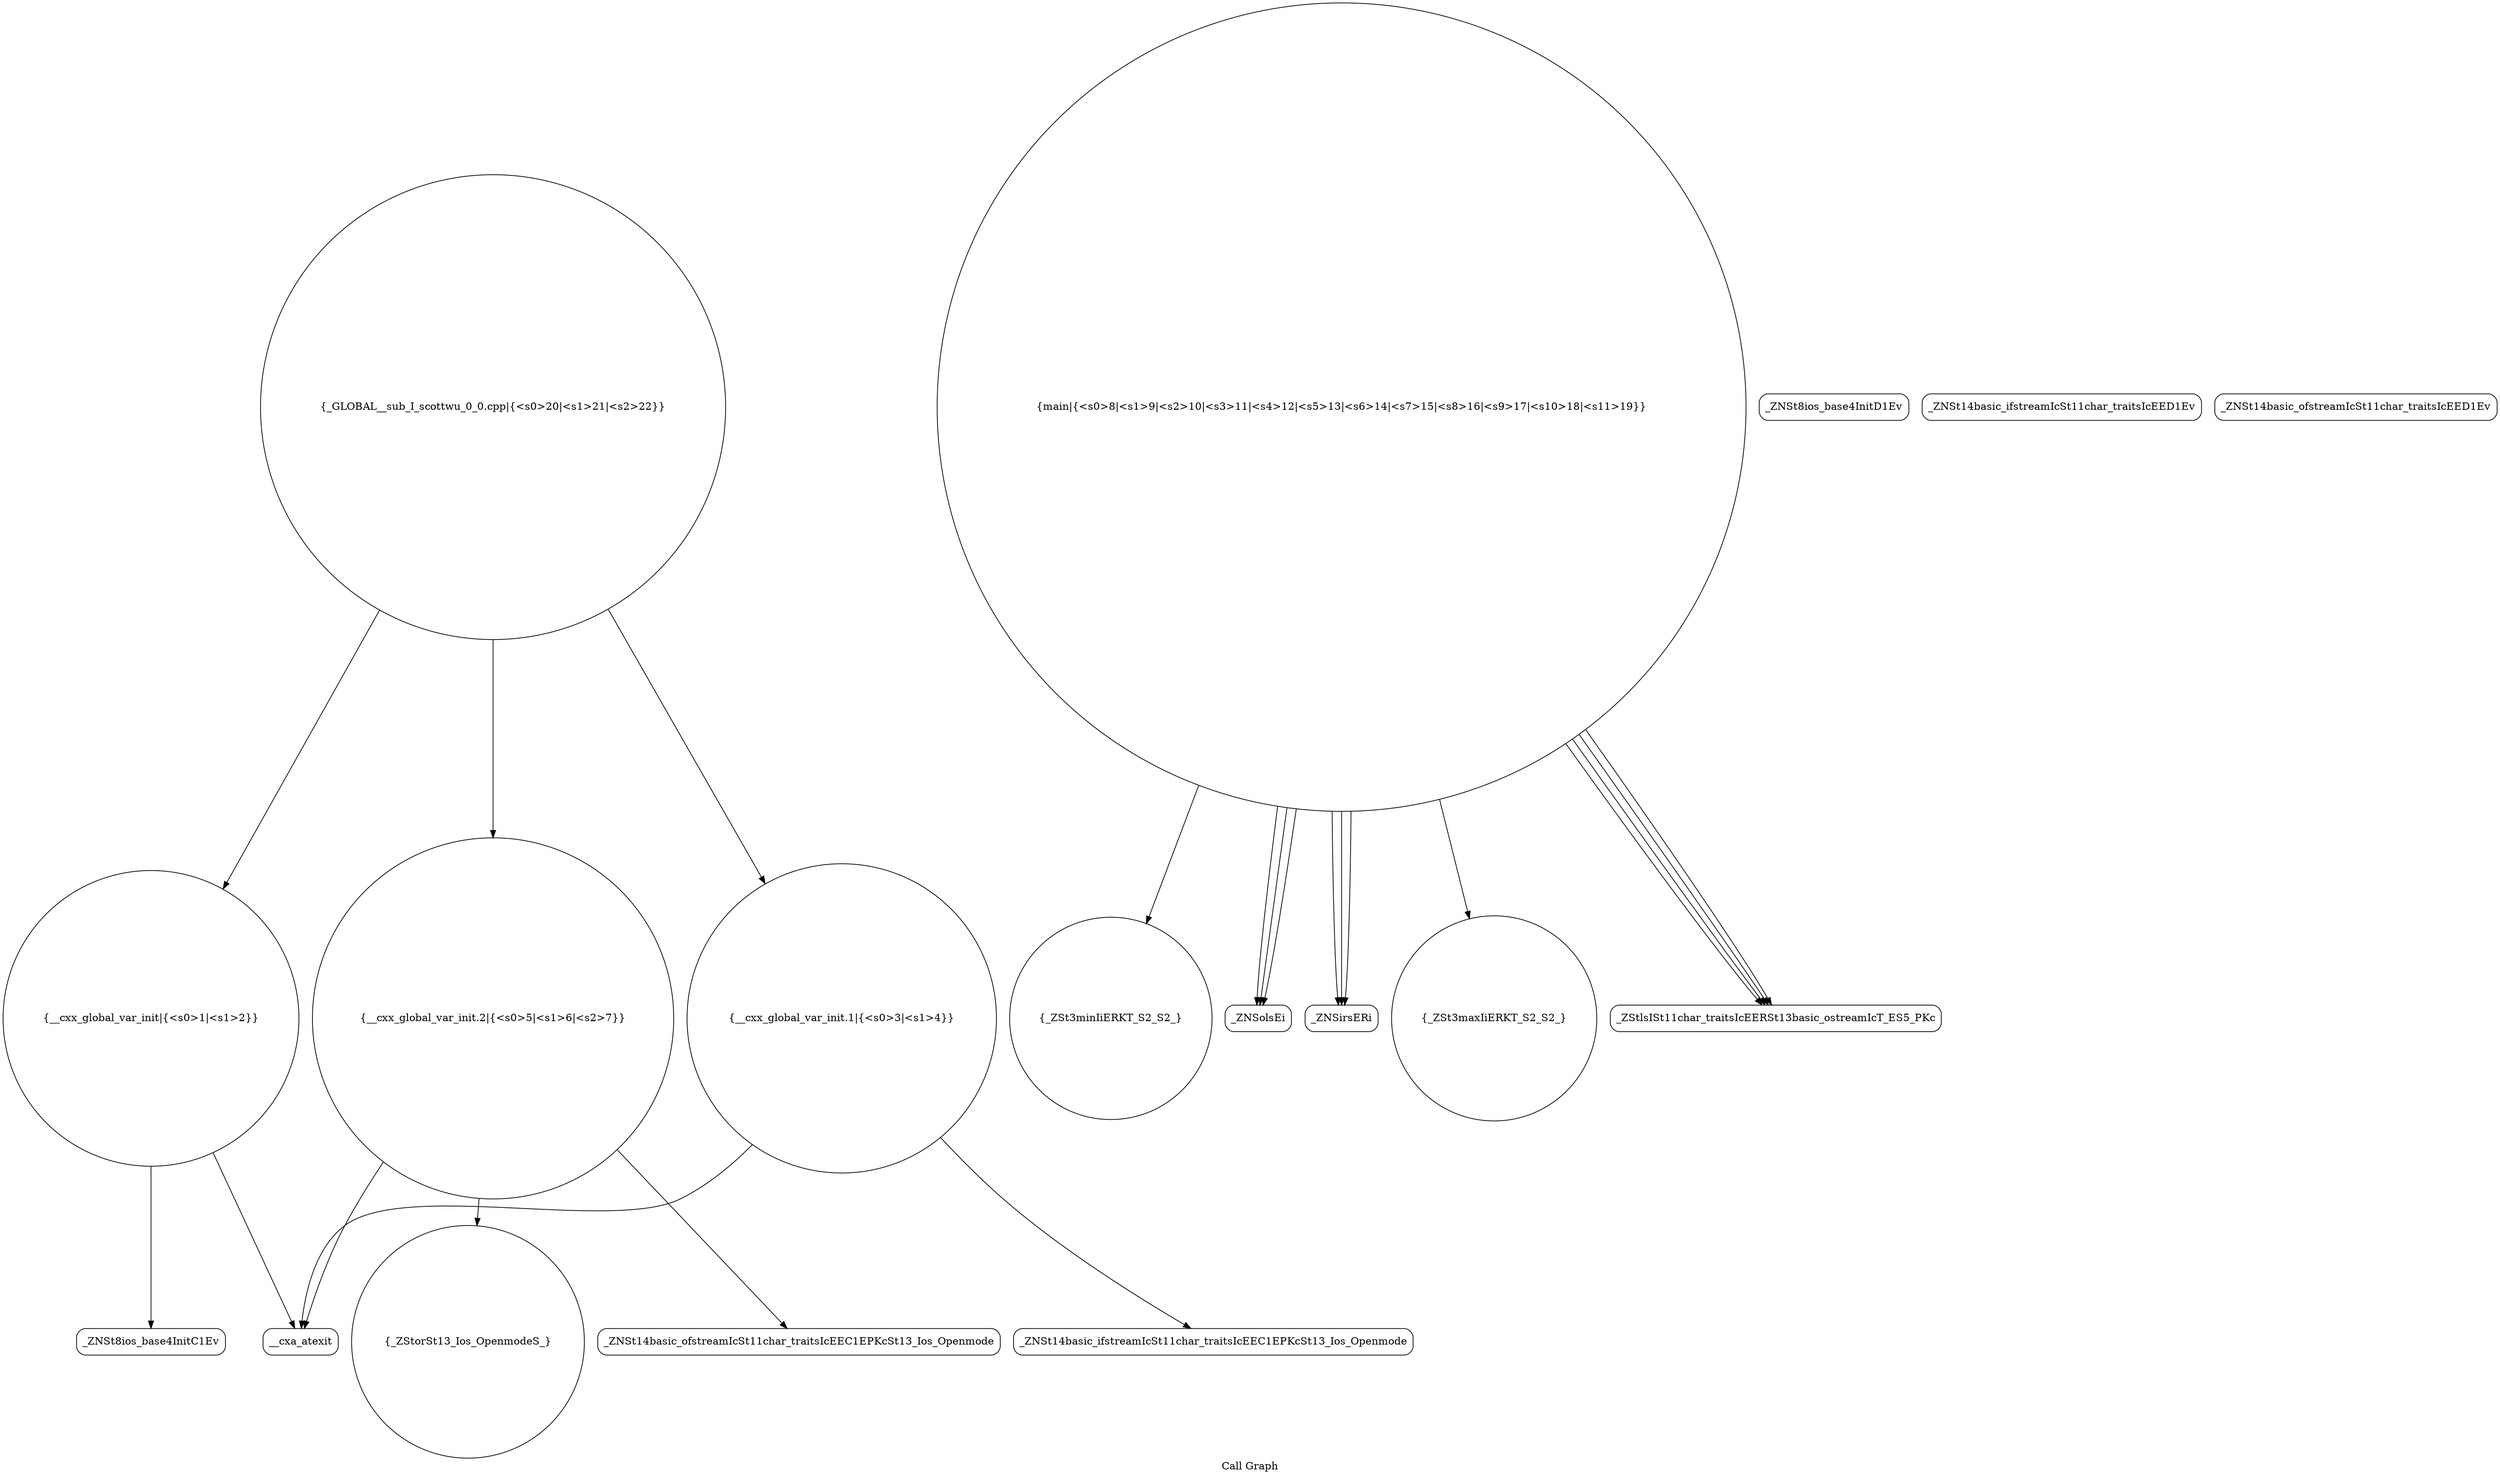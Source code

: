 digraph "Call Graph" {
	label="Call Graph";

	Node0x55cff097f1e0 [shape=record,shape=circle,label="{__cxx_global_var_init|{<s0>1|<s1>2}}"];
	Node0x55cff097f1e0:s0 -> Node0x55cff097f670[color=black];
	Node0x55cff097f1e0:s1 -> Node0x55cff097f770[color=black];
	Node0x55cff097f970 [shape=record,shape=circle,label="{__cxx_global_var_init.2|{<s0>5|<s1>6|<s2>7}}"];
	Node0x55cff097f970:s0 -> Node0x55cff097f9f0[color=black];
	Node0x55cff097f970:s1 -> Node0x55cff097fa70[color=black];
	Node0x55cff097f970:s2 -> Node0x55cff097f770[color=black];
	Node0x55cff097fcf0 [shape=record,shape=circle,label="{_ZSt3minIiERKT_S2_S2_}"];
	Node0x55cff097f6f0 [shape=record,shape=Mrecord,label="{_ZNSt8ios_base4InitD1Ev}"];
	Node0x55cff097fa70 [shape=record,shape=Mrecord,label="{_ZNSt14basic_ofstreamIcSt11char_traitsIcEEC1EPKcSt13_Ios_Openmode}"];
	Node0x55cff097fdf0 [shape=record,shape=Mrecord,label="{_ZNSolsEi}"];
	Node0x55cff097f7f0 [shape=record,shape=circle,label="{__cxx_global_var_init.1|{<s0>3|<s1>4}}"];
	Node0x55cff097f7f0:s0 -> Node0x55cff097f870[color=black];
	Node0x55cff097f7f0:s1 -> Node0x55cff097f770[color=black];
	Node0x55cff097fb70 [shape=record,shape=circle,label="{main|{<s0>8|<s1>9|<s2>10|<s3>11|<s4>12|<s5>13|<s6>14|<s7>15|<s8>16|<s9>17|<s10>18|<s11>19}}"];
	Node0x55cff097fb70:s0 -> Node0x55cff097fbf0[color=black];
	Node0x55cff097fb70:s1 -> Node0x55cff097fbf0[color=black];
	Node0x55cff097fb70:s2 -> Node0x55cff097fbf0[color=black];
	Node0x55cff097fb70:s3 -> Node0x55cff097fc70[color=black];
	Node0x55cff097fb70:s4 -> Node0x55cff097fcf0[color=black];
	Node0x55cff097fb70:s5 -> Node0x55cff097fd70[color=black];
	Node0x55cff097fb70:s6 -> Node0x55cff097fdf0[color=black];
	Node0x55cff097fb70:s7 -> Node0x55cff097fd70[color=black];
	Node0x55cff097fb70:s8 -> Node0x55cff097fdf0[color=black];
	Node0x55cff097fb70:s9 -> Node0x55cff097fd70[color=black];
	Node0x55cff097fb70:s10 -> Node0x55cff097fdf0[color=black];
	Node0x55cff097fb70:s11 -> Node0x55cff097fd70[color=black];
	Node0x55cff097f8f0 [shape=record,shape=Mrecord,label="{_ZNSt14basic_ifstreamIcSt11char_traitsIcEED1Ev}"];
	Node0x55cff097fc70 [shape=record,shape=circle,label="{_ZSt3maxIiERKT_S2_S2_}"];
	Node0x55cff097f670 [shape=record,shape=Mrecord,label="{_ZNSt8ios_base4InitC1Ev}"];
	Node0x55cff097f9f0 [shape=record,shape=circle,label="{_ZStorSt13_Ios_OpenmodeS_}"];
	Node0x55cff097fd70 [shape=record,shape=Mrecord,label="{_ZStlsISt11char_traitsIcEERSt13basic_ostreamIcT_ES5_PKc}"];
	Node0x55cff097f770 [shape=record,shape=Mrecord,label="{__cxa_atexit}"];
	Node0x55cff097faf0 [shape=record,shape=Mrecord,label="{_ZNSt14basic_ofstreamIcSt11char_traitsIcEED1Ev}"];
	Node0x55cff097fe70 [shape=record,shape=circle,label="{_GLOBAL__sub_I_scottwu_0_0.cpp|{<s0>20|<s1>21|<s2>22}}"];
	Node0x55cff097fe70:s0 -> Node0x55cff097f1e0[color=black];
	Node0x55cff097fe70:s1 -> Node0x55cff097f7f0[color=black];
	Node0x55cff097fe70:s2 -> Node0x55cff097f970[color=black];
	Node0x55cff097f870 [shape=record,shape=Mrecord,label="{_ZNSt14basic_ifstreamIcSt11char_traitsIcEEC1EPKcSt13_Ios_Openmode}"];
	Node0x55cff097fbf0 [shape=record,shape=Mrecord,label="{_ZNSirsERi}"];
}

